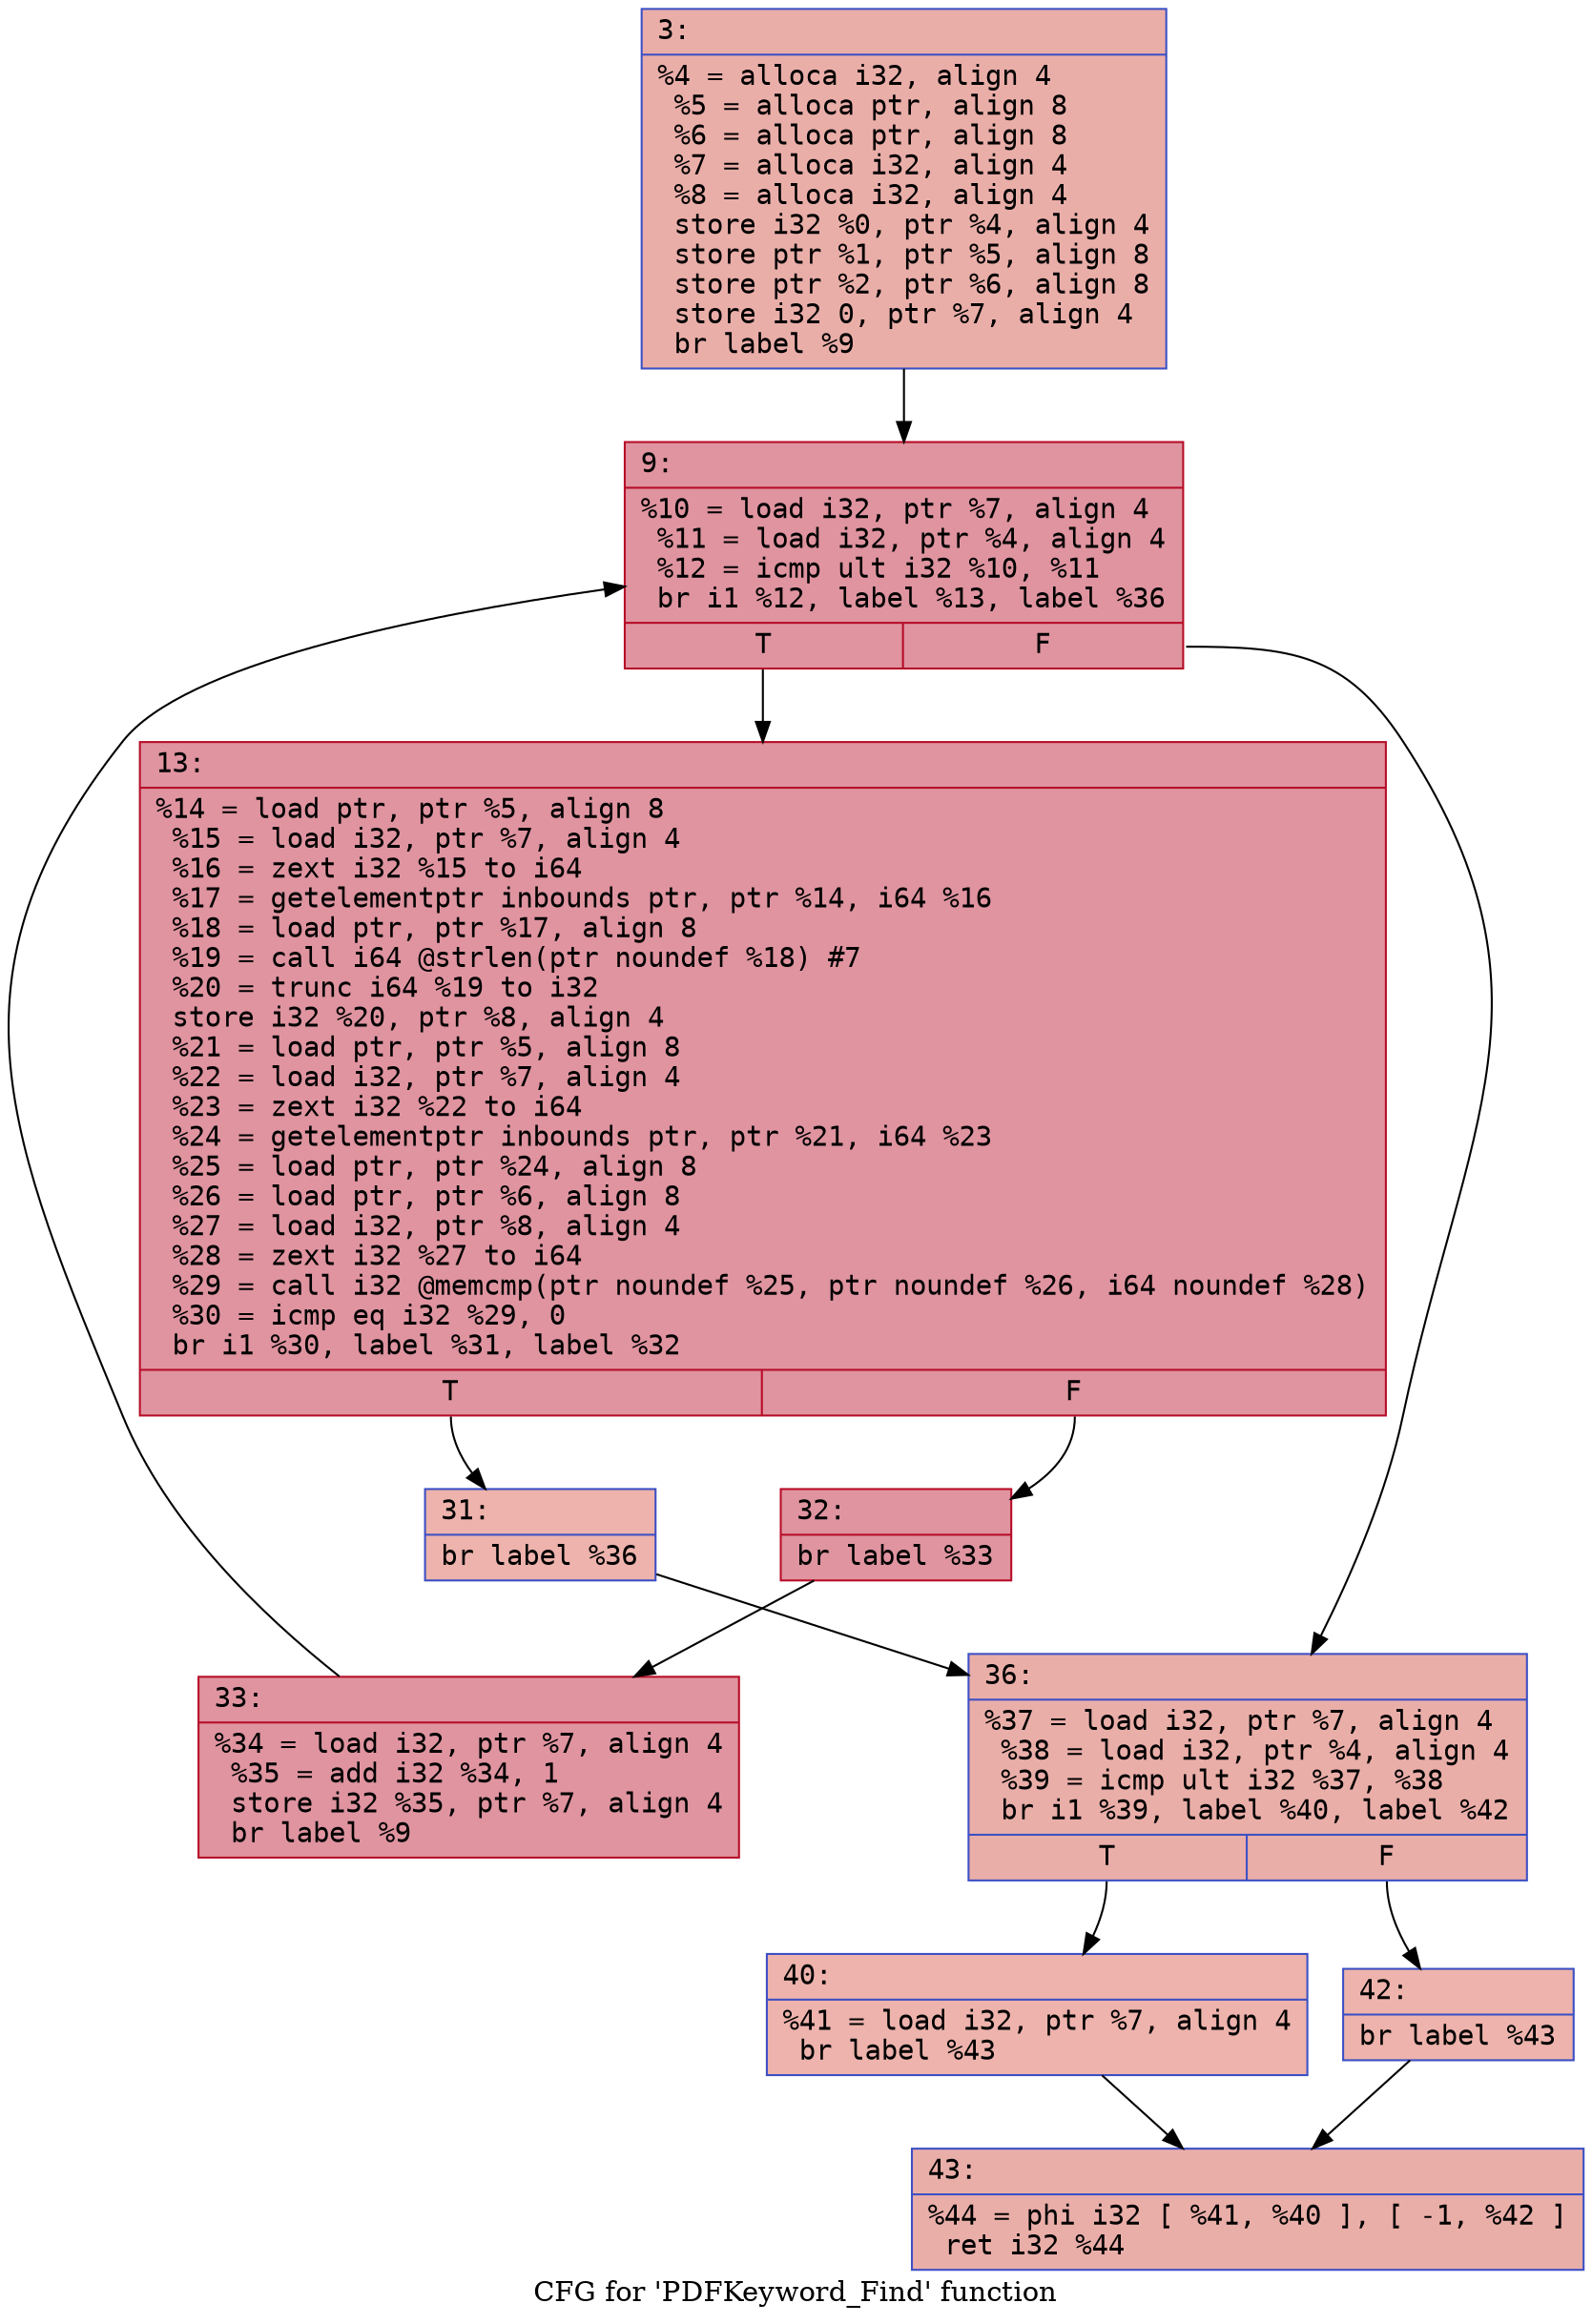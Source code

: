 digraph "CFG for 'PDFKeyword_Find' function" {
	label="CFG for 'PDFKeyword_Find' function";

	Node0x60000052ac10 [shape=record,color="#3d50c3ff", style=filled, fillcolor="#d0473d70" fontname="Courier",label="{3:\l|  %4 = alloca i32, align 4\l  %5 = alloca ptr, align 8\l  %6 = alloca ptr, align 8\l  %7 = alloca i32, align 4\l  %8 = alloca i32, align 4\l  store i32 %0, ptr %4, align 4\l  store ptr %1, ptr %5, align 8\l  store ptr %2, ptr %6, align 8\l  store i32 0, ptr %7, align 4\l  br label %9\l}"];
	Node0x60000052ac10 -> Node0x60000052ac60[tooltip="3 -> 9\nProbability 100.00%" ];
	Node0x60000052ac60 [shape=record,color="#b70d28ff", style=filled, fillcolor="#b70d2870" fontname="Courier",label="{9:\l|  %10 = load i32, ptr %7, align 4\l  %11 = load i32, ptr %4, align 4\l  %12 = icmp ult i32 %10, %11\l  br i1 %12, label %13, label %36\l|{<s0>T|<s1>F}}"];
	Node0x60000052ac60:s0 -> Node0x60000052acb0[tooltip="9 -> 13\nProbability 96.88%" ];
	Node0x60000052ac60:s1 -> Node0x60000052adf0[tooltip="9 -> 36\nProbability 3.12%" ];
	Node0x60000052acb0 [shape=record,color="#b70d28ff", style=filled, fillcolor="#b70d2870" fontname="Courier",label="{13:\l|  %14 = load ptr, ptr %5, align 8\l  %15 = load i32, ptr %7, align 4\l  %16 = zext i32 %15 to i64\l  %17 = getelementptr inbounds ptr, ptr %14, i64 %16\l  %18 = load ptr, ptr %17, align 8\l  %19 = call i64 @strlen(ptr noundef %18) #7\l  %20 = trunc i64 %19 to i32\l  store i32 %20, ptr %8, align 4\l  %21 = load ptr, ptr %5, align 8\l  %22 = load i32, ptr %7, align 4\l  %23 = zext i32 %22 to i64\l  %24 = getelementptr inbounds ptr, ptr %21, i64 %23\l  %25 = load ptr, ptr %24, align 8\l  %26 = load ptr, ptr %6, align 8\l  %27 = load i32, ptr %8, align 4\l  %28 = zext i32 %27 to i64\l  %29 = call i32 @memcmp(ptr noundef %25, ptr noundef %26, i64 noundef %28)\l  %30 = icmp eq i32 %29, 0\l  br i1 %30, label %31, label %32\l|{<s0>T|<s1>F}}"];
	Node0x60000052acb0:s0 -> Node0x60000052ad00[tooltip="13 -> 31\nProbability 3.12%" ];
	Node0x60000052acb0:s1 -> Node0x60000052ad50[tooltip="13 -> 32\nProbability 96.88%" ];
	Node0x60000052ad00 [shape=record,color="#3d50c3ff", style=filled, fillcolor="#d6524470" fontname="Courier",label="{31:\l|  br label %36\l}"];
	Node0x60000052ad00 -> Node0x60000052adf0[tooltip="31 -> 36\nProbability 100.00%" ];
	Node0x60000052ad50 [shape=record,color="#b70d28ff", style=filled, fillcolor="#b70d2870" fontname="Courier",label="{32:\l|  br label %33\l}"];
	Node0x60000052ad50 -> Node0x60000052ada0[tooltip="32 -> 33\nProbability 100.00%" ];
	Node0x60000052ada0 [shape=record,color="#b70d28ff", style=filled, fillcolor="#b70d2870" fontname="Courier",label="{33:\l|  %34 = load i32, ptr %7, align 4\l  %35 = add i32 %34, 1\l  store i32 %35, ptr %7, align 4\l  br label %9\l}"];
	Node0x60000052ada0 -> Node0x60000052ac60[tooltip="33 -> 9\nProbability 100.00%" ];
	Node0x60000052adf0 [shape=record,color="#3d50c3ff", style=filled, fillcolor="#d0473d70" fontname="Courier",label="{36:\l|  %37 = load i32, ptr %7, align 4\l  %38 = load i32, ptr %4, align 4\l  %39 = icmp ult i32 %37, %38\l  br i1 %39, label %40, label %42\l|{<s0>T|<s1>F}}"];
	Node0x60000052adf0:s0 -> Node0x60000052ae40[tooltip="36 -> 40\nProbability 50.00%" ];
	Node0x60000052adf0:s1 -> Node0x60000052ae90[tooltip="36 -> 42\nProbability 50.00%" ];
	Node0x60000052ae40 [shape=record,color="#3d50c3ff", style=filled, fillcolor="#d6524470" fontname="Courier",label="{40:\l|  %41 = load i32, ptr %7, align 4\l  br label %43\l}"];
	Node0x60000052ae40 -> Node0x60000052aee0[tooltip="40 -> 43\nProbability 100.00%" ];
	Node0x60000052ae90 [shape=record,color="#3d50c3ff", style=filled, fillcolor="#d6524470" fontname="Courier",label="{42:\l|  br label %43\l}"];
	Node0x60000052ae90 -> Node0x60000052aee0[tooltip="42 -> 43\nProbability 100.00%" ];
	Node0x60000052aee0 [shape=record,color="#3d50c3ff", style=filled, fillcolor="#d0473d70" fontname="Courier",label="{43:\l|  %44 = phi i32 [ %41, %40 ], [ -1, %42 ]\l  ret i32 %44\l}"];
}
